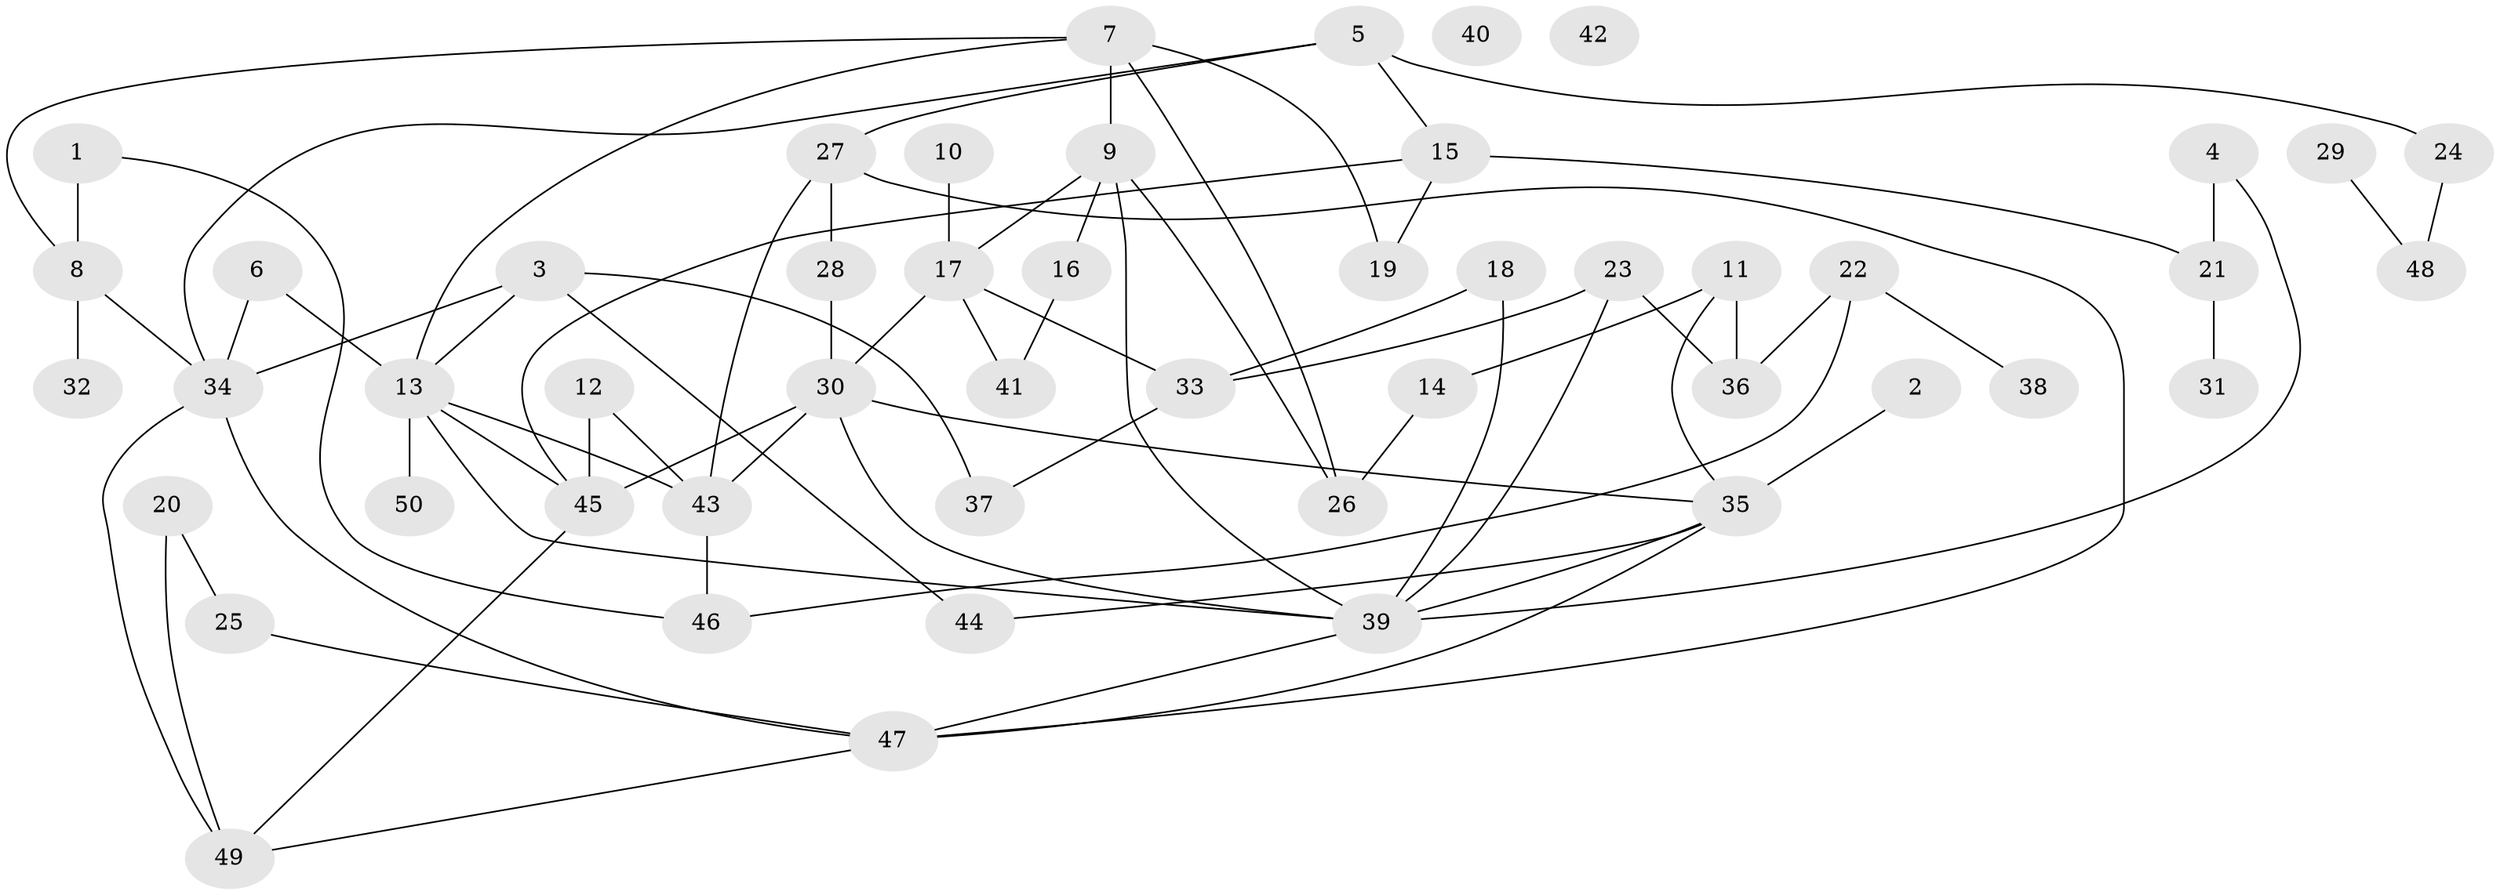 // coarse degree distribution, {4: 0.21212121212121213, 7: 0.06060606060606061, 5: 0.12121212121212122, 1: 0.21212121212121213, 2: 0.18181818181818182, 3: 0.15151515151515152, 11: 0.030303030303030304, 9: 0.030303030303030304}
// Generated by graph-tools (version 1.1) at 2025/35/03/04/25 23:35:58]
// undirected, 50 vertices, 76 edges
graph export_dot {
  node [color=gray90,style=filled];
  1;
  2;
  3;
  4;
  5;
  6;
  7;
  8;
  9;
  10;
  11;
  12;
  13;
  14;
  15;
  16;
  17;
  18;
  19;
  20;
  21;
  22;
  23;
  24;
  25;
  26;
  27;
  28;
  29;
  30;
  31;
  32;
  33;
  34;
  35;
  36;
  37;
  38;
  39;
  40;
  41;
  42;
  43;
  44;
  45;
  46;
  47;
  48;
  49;
  50;
  1 -- 8;
  1 -- 46;
  2 -- 35;
  3 -- 13;
  3 -- 34;
  3 -- 37;
  3 -- 44;
  4 -- 21;
  4 -- 39;
  5 -- 15;
  5 -- 24;
  5 -- 27;
  5 -- 34;
  6 -- 13;
  6 -- 34;
  7 -- 8;
  7 -- 9;
  7 -- 13;
  7 -- 19;
  7 -- 26;
  8 -- 32;
  8 -- 34;
  9 -- 16;
  9 -- 17;
  9 -- 26;
  9 -- 39;
  10 -- 17;
  11 -- 14;
  11 -- 35;
  11 -- 36;
  12 -- 43;
  12 -- 45;
  13 -- 39;
  13 -- 43;
  13 -- 45;
  13 -- 50;
  14 -- 26;
  15 -- 19;
  15 -- 21;
  15 -- 45;
  16 -- 41;
  17 -- 30;
  17 -- 33;
  17 -- 41;
  18 -- 33;
  18 -- 39;
  20 -- 25;
  20 -- 49;
  21 -- 31;
  22 -- 36;
  22 -- 38;
  22 -- 46;
  23 -- 33;
  23 -- 36;
  23 -- 39;
  24 -- 48;
  25 -- 47;
  27 -- 28;
  27 -- 43;
  27 -- 47;
  28 -- 30;
  29 -- 48;
  30 -- 35;
  30 -- 39;
  30 -- 43;
  30 -- 45;
  33 -- 37;
  34 -- 47;
  34 -- 49;
  35 -- 39;
  35 -- 44;
  35 -- 47;
  39 -- 47;
  43 -- 46;
  45 -- 49;
  47 -- 49;
}
